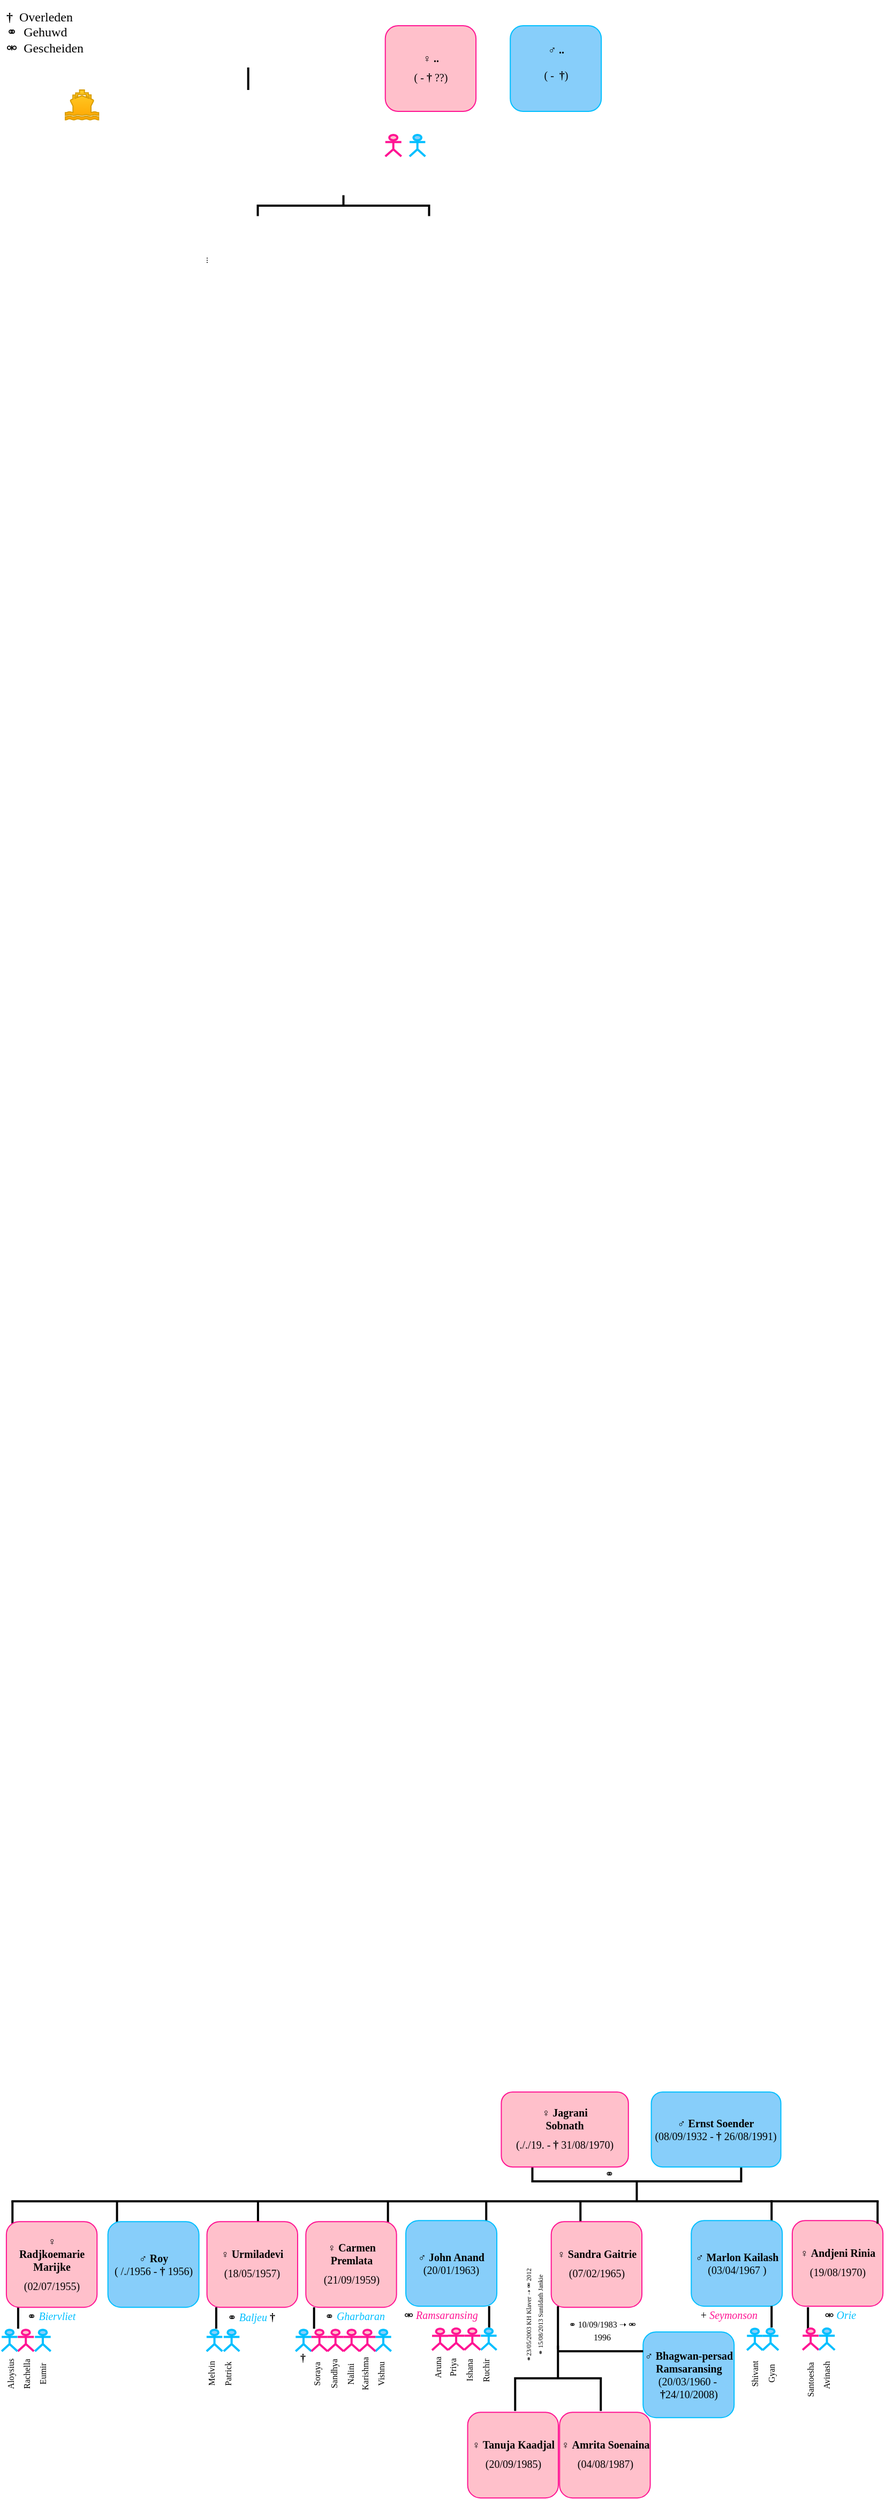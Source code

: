 <mxfile version="20.2.5" type="github">
  <diagram id="RtKDkZXLekao4AofPfH7" name="Pagina-1">
    <mxGraphModel dx="981" dy="519" grid="1" gridSize="10" guides="1" tooltips="1" connect="1" arrows="1" fold="1" page="1" pageScale="1" pageWidth="827" pageHeight="1169" math="0" shadow="0">
      <root>
        <mxCell id="0" />
        <mxCell id="1" parent="0" />
        <mxCell id="fUTgCYwdAWdXHMsG8nzH-1" value="" style="strokeWidth=2;html=1;shape=mxgraph.flowchart.annotation_2;align=left;labelPosition=right;pointerEvents=1;fillStyle=auto;fontFamily=Verdana;fontSize=10;fillColor=#87CEFA;gradientColor=none;rotation=-90;fontColor=#000000;" parent="1" vertex="1">
          <mxGeometry x="575.3" y="1945" width="36.85" height="195" as="geometry" />
        </mxCell>
        <mxCell id="fUTgCYwdAWdXHMsG8nzH-3" value="&lt;div&gt;&lt;font style=&quot;font-size: 10px;&quot; face=&quot;Verdana&quot;&gt;♂ &lt;b&gt;Ernst Soender&lt;/b&gt;&lt;br&gt;&lt;/font&gt;&lt;/div&gt;&lt;div&gt;&lt;font style=&quot;font-size: 10px;&quot; face=&quot;Verdana&quot;&gt;(08/09/1932 - &lt;b&gt;† &lt;/b&gt;26/08/1991)&lt;/font&gt;&lt;/div&gt;" style="rounded=1;whiteSpace=wrap;html=1;fillStyle=auto;strokeColor=#00BFFF;fillColor=#87CEFA;gradientColor=none;fontFamily=Verdana;fontSize=10;fontColor=#000000;" parent="1" vertex="1">
          <mxGeometry x="607.31" y="1959.08" width="121" height="70" as="geometry" />
        </mxCell>
        <mxCell id="fUTgCYwdAWdXHMsG8nzH-4" value="&lt;div&gt;&lt;font style=&quot;font-size: 10px;&quot;&gt;♀ &lt;b&gt;Jagrani &lt;br&gt;&lt;/b&gt;&lt;/font&gt;&lt;/div&gt;&lt;div&gt;&lt;font style=&quot;font-size: 10px;&quot;&gt;&lt;b&gt;Sobnath&lt;br&gt;&lt;/b&gt;&lt;/font&gt;&lt;/div&gt;&lt;div&gt;&lt;font style=&quot;font-size: 10px;&quot; size=&quot;3&quot;&gt;(././19. - &lt;b&gt;† &lt;/b&gt;31/08/1970)&lt;/font&gt;&lt;font size=&quot;3&quot;&gt;&lt;i&gt;&lt;br&gt;&lt;/i&gt;&lt;/font&gt;&lt;/div&gt;" style="rounded=1;whiteSpace=wrap;html=1;fillColor=#FFC0CB;strokeColor=#FF1493;fillStyle=auto;fontFamily=Verdana;fontSize=10;fontColor=#000000;" parent="1" vertex="1">
          <mxGeometry x="467.21" y="1959.08" width="118.69" height="70" as="geometry" />
        </mxCell>
        <mxCell id="fUTgCYwdAWdXHMsG8nzH-5" value="" style="line;strokeWidth=2;html=1;fillStyle=auto;fontFamily=Verdana;fontSize=10;fillColor=#87CEFA;gradientColor=none;fontColor=#000000;" parent="1" vertex="1">
          <mxGeometry x="9.64" y="2056.08" width="810" height="10" as="geometry" />
        </mxCell>
        <mxCell id="fUTgCYwdAWdXHMsG8nzH-6" value="" style="line;strokeWidth=2;direction=south;html=1;fillStyle=auto;fontFamily=Verdana;fontSize=10;fillColor=#87CEFA;gradientColor=none;fontColor=#000000;" parent="1" vertex="1">
          <mxGeometry x="5.64" y="2061.08" width="10" height="21" as="geometry" />
        </mxCell>
        <mxCell id="fUTgCYwdAWdXHMsG8nzH-7" value="" style="shape=umlActor;verticalLabelPosition=bottom;verticalAlign=top;html=1;outlineConnect=0;fillStyle=auto;fontFamily=Verdana;fontSize=10;fontColor=#000000;strokeColor=#FF1493;strokeWidth=2;fillColor=#FFC0CB;gradientColor=none;" parent="1" vertex="1">
          <mxGeometry x="15.63" y="2181.08" width="15.01" height="20" as="geometry" />
        </mxCell>
        <mxCell id="fUTgCYwdAWdXHMsG8nzH-8" value="" style="line;strokeWidth=2;direction=south;html=1;fillStyle=auto;fontFamily=Verdana;fontSize=10;fillColor=#87CEFA;gradientColor=none;fontColor=#000000;" parent="1" vertex="1">
          <mxGeometry x="103.29" y="2061.08" width="10" height="21" as="geometry" />
        </mxCell>
        <mxCell id="fUTgCYwdAWdXHMsG8nzH-9" value="" style="line;strokeWidth=2;direction=south;html=1;fillStyle=auto;fontFamily=Verdana;fontSize=10;fillColor=#87CEFA;gradientColor=none;fontColor=#000000;" parent="1" vertex="1">
          <mxGeometry x="234.95" y="2061.08" width="10" height="21" as="geometry" />
        </mxCell>
        <mxCell id="fUTgCYwdAWdXHMsG8nzH-10" value="" style="line;strokeWidth=2;direction=south;html=1;fillStyle=auto;fontFamily=Verdana;fontSize=10;fillColor=#87CEFA;gradientColor=none;fontColor=#000000;" parent="1" vertex="1">
          <mxGeometry x="356.33" y="2061.08" width="10" height="21" as="geometry" />
        </mxCell>
        <mxCell id="fUTgCYwdAWdXHMsG8nzH-11" value="" style="line;strokeWidth=2;direction=south;html=1;fillStyle=auto;fontFamily=Verdana;fontSize=10;fillColor=#87CEFA;gradientColor=none;fontColor=#000000;" parent="1" vertex="1">
          <mxGeometry x="448.12" y="2061.08" width="10" height="21" as="geometry" />
        </mxCell>
        <mxCell id="fUTgCYwdAWdXHMsG8nzH-12" value="" style="line;strokeWidth=2;direction=south;html=1;fillStyle=auto;fontFamily=Verdana;fontSize=10;fillColor=#87CEFA;gradientColor=none;fontColor=#000000;" parent="1" vertex="1">
          <mxGeometry x="536.12" y="2061.08" width="10" height="21" as="geometry" />
        </mxCell>
        <mxCell id="fUTgCYwdAWdXHMsG8nzH-13" value="" style="line;strokeWidth=2;direction=south;html=1;fillStyle=auto;fontFamily=Verdana;fontSize=10;fillColor=#87CEFA;gradientColor=none;fontColor=#000000;" parent="1" vertex="1">
          <mxGeometry x="714.64" y="2060.08" width="10" height="21" as="geometry" />
        </mxCell>
        <mxCell id="fUTgCYwdAWdXHMsG8nzH-14" value="&lt;div&gt;&lt;font style=&quot;font-size: 10px;&quot;&gt;♀ &lt;b&gt;Urmiladevi&lt;br&gt;&lt;/b&gt;&lt;/font&gt;&lt;/div&gt;&lt;div&gt;&lt;font style=&quot;font-size: 10px;&quot; size=&quot;3&quot;&gt;(18/05/1957)&lt;/font&gt;&lt;font size=&quot;3&quot;&gt;&lt;i&gt;&lt;br&gt;&lt;/i&gt;&lt;/font&gt;&lt;/div&gt;" style="rounded=1;whiteSpace=wrap;html=1;fillColor=#FFC0CB;strokeColor=#FF1493;fillStyle=auto;fontFamily=Verdana;fontSize=10;fontColor=#000000;" parent="1" vertex="1">
          <mxGeometry x="192.29" y="2080.08" width="84.69" height="80" as="geometry" />
        </mxCell>
        <mxCell id="fUTgCYwdAWdXHMsG8nzH-15" value="&lt;div&gt;&lt;font style=&quot;font-size: 10px;&quot; face=&quot;Verdana&quot;&gt;♂ &lt;b&gt;Roy&lt;/b&gt;&lt;br&gt;&lt;/font&gt;&lt;/div&gt;&lt;div&gt;&lt;font style=&quot;font-size: 10px;&quot; face=&quot;Verdana&quot;&gt;( /./1956 - &lt;b&gt;†&lt;/b&gt; 1956)&lt;/font&gt;&lt;/div&gt;" style="rounded=1;whiteSpace=wrap;html=1;fillStyle=auto;strokeColor=#00BFFF;fillColor=#87CEFA;gradientColor=none;fontFamily=Verdana;fontSize=10;fontColor=#000000;" parent="1" vertex="1">
          <mxGeometry x="99.8" y="2080.08" width="85" height="80" as="geometry" />
        </mxCell>
        <mxCell id="fUTgCYwdAWdXHMsG8nzH-16" value="&lt;div&gt;&lt;font style=&quot;font-size: 10px;&quot;&gt;♀ &lt;b&gt;Carmen Premlata&lt;br&gt;&lt;/b&gt;&lt;/font&gt;&lt;/div&gt;&lt;div&gt;&lt;font style=&quot;font-size: 10px;&quot; size=&quot;3&quot;&gt;(21/09/1959)&lt;/font&gt;&lt;font size=&quot;3&quot;&gt;&lt;i&gt;&lt;br&gt;&lt;/i&gt;&lt;/font&gt;&lt;/div&gt;" style="rounded=1;whiteSpace=wrap;html=1;fillColor=#FFC0CB;strokeColor=#FF1493;fillStyle=auto;fontFamily=Verdana;fontSize=10;fontColor=#000000;" parent="1" vertex="1">
          <mxGeometry x="284.65" y="2080.08" width="84.69" height="80" as="geometry" />
        </mxCell>
        <mxCell id="fUTgCYwdAWdXHMsG8nzH-17" value="" style="line;strokeWidth=2;direction=south;html=1;fillStyle=auto;fontFamily=Verdana;fontSize=10;fillColor=#87CEFA;gradientColor=none;fontColor=#000000;" parent="1" vertex="1">
          <mxGeometry x="10.95" y="2160.08" width="10" height="20" as="geometry" />
        </mxCell>
        <mxCell id="fUTgCYwdAWdXHMsG8nzH-18" value="&lt;div align=&quot;center&quot;&gt;&lt;br&gt;&lt;/div&gt;" style="shape=umlActor;verticalLabelPosition=bottom;verticalAlign=top;html=1;outlineConnect=0;fillStyle=auto;fontFamily=Verdana;fontSize=10;fontColor=#000000;strokeColor=#00BFFF;strokeWidth=2;fillColor=#87CEFA;gradientColor=none;align=center;" parent="1" vertex="1">
          <mxGeometry x="0.6" y="2181.08" width="14.69" height="20" as="geometry" />
        </mxCell>
        <mxCell id="fUTgCYwdAWdXHMsG8nzH-19" value="&lt;div align=&quot;center&quot;&gt;&lt;br&gt;&lt;/div&gt;" style="shape=umlActor;verticalLabelPosition=bottom;verticalAlign=top;html=1;outlineConnect=0;fillStyle=auto;fontFamily=Verdana;fontSize=10;fontColor=#000000;strokeColor=#00BFFF;strokeWidth=2;fillColor=#87CEFA;gradientColor=none;align=center;" parent="1" vertex="1">
          <mxGeometry x="31.64" y="2181.08" width="14.69" height="20" as="geometry" />
        </mxCell>
        <mxCell id="fUTgCYwdAWdXHMsG8nzH-20" value="Aloysius" style="text;html=1;strokeColor=none;fillColor=none;align=center;verticalAlign=middle;whiteSpace=wrap;rounded=0;fillStyle=auto;fontFamily=Verdana;fontSize=8;fontColor=#000000;rotation=-90;" parent="1" vertex="1">
          <mxGeometry x="-11" y="2213.08" width="40" height="18" as="geometry" />
        </mxCell>
        <mxCell id="fUTgCYwdAWdXHMsG8nzH-21" value="Rachella" style="text;html=1;strokeColor=none;fillColor=none;align=center;verticalAlign=middle;whiteSpace=wrap;rounded=0;fillStyle=auto;fontFamily=Verdana;fontSize=8;fontColor=#000000;rotation=-90;" parent="1" vertex="1">
          <mxGeometry x="4.14" y="2213.08" width="40" height="18" as="geometry" />
        </mxCell>
        <mxCell id="fUTgCYwdAWdXHMsG8nzH-22" value="Eumir" style="text;html=1;strokeColor=none;fillColor=none;align=center;verticalAlign=middle;whiteSpace=wrap;rounded=0;fillStyle=auto;fontFamily=Verdana;fontSize=8;fontColor=#000000;rotation=-90;" parent="1" vertex="1">
          <mxGeometry x="18.99" y="2213.08" width="40" height="18" as="geometry" />
        </mxCell>
        <mxCell id="fUTgCYwdAWdXHMsG8nzH-23" value="&lt;div&gt;&lt;font style=&quot;font-size: 10px;&quot; face=&quot;Verdana&quot;&gt;♂ &lt;b&gt;John Anand&lt;/b&gt;&lt;br&gt;&lt;/font&gt;&lt;/div&gt;&lt;div&gt;&lt;font style=&quot;font-size: 10px;&quot; face=&quot;Verdana&quot;&gt;(20/01/1963)&lt;/font&gt;&lt;/div&gt;" style="rounded=1;whiteSpace=wrap;html=1;fillStyle=auto;strokeColor=#00BFFF;fillColor=#87CEFA;gradientColor=none;fontFamily=Verdana;fontSize=10;fontColor=#000000;" parent="1" vertex="1">
          <mxGeometry x="378.03" y="2079.08" width="85" height="80" as="geometry" />
        </mxCell>
        <mxCell id="fUTgCYwdAWdXHMsG8nzH-24" value="&lt;div&gt;&lt;font style=&quot;font-size: 10px;&quot;&gt;♀ &lt;b&gt;Sandra Gaitrie&lt;br&gt;&lt;/b&gt;&lt;/font&gt;&lt;/div&gt;&lt;div&gt;&lt;font style=&quot;font-size: 10px;&quot; size=&quot;3&quot;&gt;(07/02/1965)&lt;/font&gt;&lt;font size=&quot;3&quot;&gt;&lt;i&gt;&lt;br&gt;&lt;/i&gt;&lt;/font&gt;&lt;/div&gt;" style="rounded=1;whiteSpace=wrap;html=1;fillColor=#FFC0CB;strokeColor=#FF1493;fillStyle=auto;fontFamily=Verdana;fontSize=10;fontColor=#000000;" parent="1" vertex="1">
          <mxGeometry x="513.84" y="2080.08" width="84.69" height="80" as="geometry" />
        </mxCell>
        <mxCell id="fUTgCYwdAWdXHMsG8nzH-25" value="&lt;div&gt;&lt;font style=&quot;font-size: 10px;&quot; face=&quot;Verdana&quot;&gt;♂ &lt;b&gt;Marlon Kailash&lt;/b&gt;&lt;br&gt;&lt;/font&gt;&lt;/div&gt;&lt;div&gt;&lt;font style=&quot;font-size: 10px;&quot; face=&quot;Verdana&quot;&gt;(03/04/1967 )&lt;/font&gt;&lt;/div&gt;" style="rounded=1;whiteSpace=wrap;html=1;fillStyle=auto;strokeColor=#00BFFF;fillColor=#87CEFA;gradientColor=none;fontFamily=Verdana;fontSize=10;fontColor=#000000;" parent="1" vertex="1">
          <mxGeometry x="644.64" y="2079.08" width="85" height="80" as="geometry" />
        </mxCell>
        <mxCell id="fUTgCYwdAWdXHMsG8nzH-26" value="&lt;div&gt;&lt;font style=&quot;font-size: 10px;&quot;&gt;♀ &lt;b&gt;Andjeni Rinia&lt;br&gt;&lt;/b&gt;&lt;/font&gt;&lt;/div&gt;&lt;div&gt;&lt;font style=&quot;font-size: 10px;&quot; size=&quot;3&quot;&gt;(19/08/1970)&lt;/font&gt;&lt;font size=&quot;3&quot;&gt;&lt;i&gt;&lt;br&gt;&lt;/i&gt;&lt;/font&gt;&lt;/div&gt;" style="rounded=1;whiteSpace=wrap;html=1;fillColor=#FFC0CB;strokeColor=#FF1493;fillStyle=auto;fontFamily=Verdana;fontSize=10;fontColor=#000000;" parent="1" vertex="1">
          <mxGeometry x="738.95" y="2079.08" width="84.69" height="80" as="geometry" />
        </mxCell>
        <mxCell id="fUTgCYwdAWdXHMsG8nzH-27" value="" style="line;strokeWidth=2;direction=south;html=1;fillStyle=auto;fontFamily=Verdana;fontSize=10;fillColor=#87CEFA;gradientColor=none;fontColor=#000000;" parent="1" vertex="1">
          <mxGeometry x="515.12" y="2159.08" width="10" height="40" as="geometry" />
        </mxCell>
        <UserObject label="&lt;div style=&quot;font-size: 9px;&quot;&gt;&lt;font style=&quot;font-size: 6px;&quot; size=&quot;3&quot;&gt;&lt;span lang=&quot;EN-US&quot;&gt;⚭23/05/2003 KH Klaver &lt;/span&gt;&lt;/font&gt;&lt;font style=&quot;font-size: 6px;&quot; size=&quot;3&quot;&gt;&lt;span lang=&quot;EN-US&quot;&gt;➝ &lt;/span&gt;&lt;span lang=&quot;EN-US&quot;&gt;⚮ 2012&lt;br&gt;&lt;/span&gt;&lt;/font&gt;&lt;/div&gt;&lt;div style=&quot;font-size: 9px;&quot;&gt;&lt;font style=&quot;font-size: 6px;&quot; size=&quot;3&quot;&gt;&lt;span lang=&quot;EN-US&quot;&gt;⚭ 15/08/2013 Sunildath Jankie&lt;/span&gt;&lt;/font&gt;&lt;font style=&quot;font-size: 9px;&quot; size=&quot;3&quot;&gt;&lt;span lang=&quot;EN-US&quot;&gt;&lt;/span&gt;&lt;/font&gt;&lt;font style=&quot;font-size: 9px;&quot; size=&quot;3&quot;&gt;&lt;span lang=&quot;EN-US&quot;&gt;&lt;/span&gt;&lt;/font&gt;&lt;font style=&quot;font-size: 9px;&quot; size=&quot;3&quot;&gt;&lt;span lang=&quot;EN-US&quot;&gt; &lt;/span&gt;&lt;/font&gt;&lt;/div&gt;&lt;div style=&quot;font-size: 9px;&quot;&gt;&lt;font style=&quot;font-size: 9px;&quot; size=&quot;3&quot;&gt;&lt;span lang=&quot;EN-US&quot;&gt;&lt;/span&gt;&lt;/font&gt;&lt;/div&gt;" placeholders="1" name="Variable" id="fUTgCYwdAWdXHMsG8nzH-28">
          <mxCell style="text;html=1;strokeColor=none;fillColor=none;align=center;verticalAlign=middle;whiteSpace=wrap;overflow=hidden;fillStyle=auto;fontFamily=Verdana;fontSize=10;opacity=50;fontColor=#000000;rotation=-90;" parent="1" vertex="1">
            <mxGeometry x="432.83" y="2146.23" width="129.08" height="42" as="geometry" />
          </mxCell>
        </UserObject>
        <mxCell id="fUTgCYwdAWdXHMsG8nzH-29" value="&lt;div&gt;&lt;font style=&quot;font-size: 10px;&quot; face=&quot;Verdana&quot;&gt;♂ &lt;b&gt;Bhagwan-persad Ramsaransing&lt;/b&gt;&lt;br&gt;&lt;/font&gt;&lt;/div&gt;&lt;div&gt;&lt;font style=&quot;font-size: 10px;&quot; face=&quot;Verdana&quot;&gt;(20/03/1960 -&amp;nbsp; &lt;/font&gt;&lt;font style=&quot;font-size: 10px;&quot; face=&quot;Verdana&quot;&gt;&lt;font style=&quot;font-size: 10px;&quot; size=&quot;3&quot;&gt;&lt;b&gt;†&lt;/b&gt;24/10/2008&lt;/font&gt;)&lt;/font&gt;&lt;/div&gt;" style="rounded=1;whiteSpace=wrap;html=1;fillStyle=auto;strokeColor=#00BFFF;fillColor=#87CEFA;gradientColor=none;fontFamily=Verdana;fontSize=10;fontColor=#000000;" parent="1" vertex="1">
          <mxGeometry x="599.64" y="2183.08" width="85" height="80" as="geometry" />
        </mxCell>
        <mxCell id="fUTgCYwdAWdXHMsG8nzH-30" value="" style="line;strokeWidth=2;html=1;fillStyle=auto;fontFamily=Verdana;fontSize=10;fillColor=#87CEFA;gradientColor=none;fontColor=#000000;" parent="1" vertex="1">
          <mxGeometry x="520.48" y="2196.08" width="79.16" height="10" as="geometry" />
        </mxCell>
        <UserObject label="&lt;font style=&quot;font-size: 8px;&quot;&gt;&lt;span lang=&quot;EN-US&quot;&gt;⚭ 10/09/1983 &lt;/span&gt;&lt;span lang=&quot;EN-US&quot;&gt;➝ &lt;/span&gt;&lt;span lang=&quot;EN-US&quot;&gt;&lt;span lang=&quot;EN-US&quot;&gt;⚮ 1996&lt;br&gt;&lt;/span&gt;&lt;/span&gt;&lt;/font&gt;" placeholders="1" name="Variable" id="fUTgCYwdAWdXHMsG8nzH-31">
          <mxCell style="text;html=1;strokeColor=none;fillColor=none;align=center;verticalAlign=middle;whiteSpace=wrap;overflow=hidden;fillStyle=auto;fontFamily=Verdana;fontSize=10;opacity=50;fontColor=#000000;" parent="1" vertex="1">
            <mxGeometry x="521.84" y="2164.58" width="79.16" height="33" as="geometry" />
          </mxCell>
        </UserObject>
        <mxCell id="fUTgCYwdAWdXHMsG8nzH-32" value="&lt;div&gt;&lt;font style=&quot;font-size: 10px;&quot;&gt;♀ &lt;b&gt;&lt;br&gt;&lt;/b&gt;&lt;/font&gt;&lt;/div&gt;&lt;div&gt;&lt;font style=&quot;font-size: 10px;&quot;&gt;&lt;b&gt;Radjkoemarie Marijke&lt;br&gt;&lt;/b&gt;&lt;/font&gt;&lt;/div&gt;&lt;div&gt;&lt;font style=&quot;font-size: 10px;&quot; size=&quot;3&quot;&gt;(02/07/1955)&lt;/font&gt;&lt;font size=&quot;3&quot;&gt;&lt;i&gt;&lt;br&gt;&lt;/i&gt;&lt;/font&gt;&lt;/div&gt;" style="rounded=1;whiteSpace=wrap;html=1;fillColor=#FFC0CB;strokeColor=#FF1493;fillStyle=auto;fontFamily=Verdana;fontSize=10;fontColor=#000000;" parent="1" vertex="1">
          <mxGeometry x="4.95" y="2080.08" width="84.69" height="80" as="geometry" />
        </mxCell>
        <mxCell id="fUTgCYwdAWdXHMsG8nzH-33" value="" style="strokeWidth=2;html=1;shape=mxgraph.flowchart.annotation_2;align=left;labelPosition=right;pointerEvents=1;fillStyle=auto;fontFamily=Verdana;fontSize=10;fillColor=#87CEFA;gradientColor=none;rotation=90;fontColor=#000000;" parent="1" vertex="1">
          <mxGeometry x="489.63" y="2186.4" width="61" height="79.98" as="geometry" />
        </mxCell>
        <mxCell id="fUTgCYwdAWdXHMsG8nzH-34" value="&lt;div&gt;&lt;font style=&quot;font-size: 10px;&quot;&gt;♀ &lt;b&gt;Amrita Soenaina&lt;br&gt;&lt;/b&gt;&lt;/font&gt;&lt;/div&gt;&lt;div&gt;&lt;font style=&quot;font-size: 10px;&quot; size=&quot;3&quot;&gt;(04/08/1987)&lt;/font&gt;&lt;font size=&quot;3&quot;&gt;&lt;i&gt;&lt;br&gt;&lt;/i&gt;&lt;/font&gt;&lt;/div&gt;" style="rounded=1;whiteSpace=wrap;html=1;fillColor=#FFC0CB;strokeColor=#FF1493;fillStyle=auto;fontFamily=Verdana;fontSize=10;fontColor=#000000;" parent="1" vertex="1">
          <mxGeometry x="521.62" y="2258.08" width="84.69" height="80" as="geometry" />
        </mxCell>
        <mxCell id="fUTgCYwdAWdXHMsG8nzH-35" value="&lt;div&gt;&lt;font style=&quot;font-size: 10px;&quot;&gt;♀ &lt;b&gt;Tanuja Kaadjal&lt;br&gt;&lt;/b&gt;&lt;/font&gt;&lt;/div&gt;&lt;div&gt;&lt;font style=&quot;font-size: 10px;&quot; size=&quot;3&quot;&gt;(20/09/1985)&lt;/font&gt;&lt;font size=&quot;3&quot;&gt;&lt;i&gt;&lt;br&gt;&lt;/i&gt;&lt;/font&gt;&lt;/div&gt;" style="rounded=1;whiteSpace=wrap;html=1;fillColor=#FFC0CB;strokeColor=#FF1493;fillStyle=auto;fontFamily=Verdana;fontSize=10;fontColor=#000000;" parent="1" vertex="1">
          <mxGeometry x="435.79" y="2258.08" width="84.69" height="80" as="geometry" />
        </mxCell>
        <mxCell id="fUTgCYwdAWdXHMsG8nzH-36" value="&lt;div align=&quot;center&quot;&gt;&lt;br&gt;&lt;/div&gt;" style="shape=umlActor;verticalLabelPosition=bottom;verticalAlign=top;html=1;outlineConnect=0;fillStyle=auto;fontFamily=Verdana;fontSize=10;fontColor=#000000;strokeColor=#00BFFF;strokeWidth=2;fillColor=#87CEFA;gradientColor=none;align=center;" parent="1" vertex="1">
          <mxGeometry x="191.95" y="2181.08" width="14.69" height="20" as="geometry" />
        </mxCell>
        <mxCell id="fUTgCYwdAWdXHMsG8nzH-37" value="" style="line;strokeWidth=2;direction=south;html=1;fillStyle=auto;fontFamily=Verdana;fontSize=10;fillColor=#87CEFA;gradientColor=none;fontColor=#000000;" parent="1" vertex="1">
          <mxGeometry x="195.95" y="2160.08" width="10" height="20" as="geometry" />
        </mxCell>
        <UserObject label="&lt;span lang=&quot;EN-US&quot;&gt;⚭ &lt;font color=&quot;#00BFFF&quot;&gt;&lt;i&gt;Biervliet&lt;/i&gt;&lt;/font&gt;&lt;/span&gt;&lt;span lang=&quot;EN-US&quot;&gt;&lt;br&gt;&lt;/span&gt;" placeholders="1" name="Variable" id="fUTgCYwdAWdXHMsG8nzH-38">
          <mxCell style="text;html=1;strokeColor=none;fillColor=none;align=center;verticalAlign=middle;whiteSpace=wrap;overflow=hidden;fillStyle=auto;fontFamily=Verdana;fontSize=10;opacity=50;fontColor=#000000;" parent="1" vertex="1">
            <mxGeometry x="2.46" y="2158.93" width="89.68" height="18.3" as="geometry" />
          </mxCell>
        </UserObject>
        <mxCell id="fUTgCYwdAWdXHMsG8nzH-39" value="&lt;div align=&quot;center&quot;&gt;&lt;br&gt;&lt;/div&gt;" style="shape=umlActor;verticalLabelPosition=bottom;verticalAlign=top;html=1;outlineConnect=0;fillStyle=auto;fontFamily=Verdana;fontSize=10;fontColor=#000000;strokeColor=#00BFFF;strokeWidth=2;fillColor=#87CEFA;gradientColor=none;align=center;" parent="1" vertex="1">
          <mxGeometry x="207.95" y="2181.08" width="14.69" height="20" as="geometry" />
        </mxCell>
        <mxCell id="fUTgCYwdAWdXHMsG8nzH-40" value="Melvin" style="text;html=1;strokeColor=none;fillColor=none;align=center;verticalAlign=middle;whiteSpace=wrap;rounded=0;fillStyle=auto;fontFamily=Verdana;fontSize=8;fontColor=#000000;rotation=-90;" parent="1" vertex="1">
          <mxGeometry x="176.64" y="2213.08" width="40" height="18" as="geometry" />
        </mxCell>
        <mxCell id="fUTgCYwdAWdXHMsG8nzH-41" value="Patrick" style="text;html=1;strokeColor=none;fillColor=none;align=center;verticalAlign=middle;whiteSpace=wrap;rounded=0;fillStyle=auto;fontFamily=Verdana;fontSize=8;fontColor=#000000;rotation=-90;" parent="1" vertex="1">
          <mxGeometry x="191.95" y="2213.08" width="40" height="18" as="geometry" />
        </mxCell>
        <mxCell id="fUTgCYwdAWdXHMsG8nzH-42" value="&lt;div align=&quot;center&quot;&gt;&lt;br&gt;&lt;/div&gt;" style="shape=umlActor;verticalLabelPosition=bottom;verticalAlign=top;html=1;outlineConnect=0;fillStyle=auto;fontFamily=Verdana;fontSize=10;fontColor=#000000;strokeColor=#00BFFF;strokeWidth=2;fillColor=#87CEFA;gradientColor=none;align=center;" parent="1" vertex="1">
          <mxGeometry x="275.14" y="2181.08" width="14.69" height="20" as="geometry" />
        </mxCell>
        <mxCell id="fUTgCYwdAWdXHMsG8nzH-43" value="&lt;div align=&quot;center&quot;&gt;&lt;br&gt;&lt;/div&gt;" style="shape=umlActor;verticalLabelPosition=bottom;verticalAlign=top;html=1;outlineConnect=0;fillStyle=auto;fontFamily=Verdana;fontSize=10;fontColor=#000000;strokeColor=#00BFFF;strokeWidth=2;fillColor=#87CEFA;gradientColor=none;align=center;" parent="1" vertex="1">
          <mxGeometry x="349.64" y="2181.08" width="14.69" height="20" as="geometry" />
        </mxCell>
        <mxCell id="fUTgCYwdAWdXHMsG8nzH-44" value="" style="shape=umlActor;verticalLabelPosition=bottom;verticalAlign=top;html=1;outlineConnect=0;fillStyle=auto;fontFamily=Verdana;fontSize=10;fontColor=#000000;strokeColor=#FF1493;strokeWidth=2;fillColor=#FFC0CB;gradientColor=none;" parent="1" vertex="1">
          <mxGeometry x="334.63" y="2181.08" width="15.01" height="20" as="geometry" />
        </mxCell>
        <mxCell id="fUTgCYwdAWdXHMsG8nzH-45" value="" style="shape=umlActor;verticalLabelPosition=bottom;verticalAlign=top;html=1;outlineConnect=0;fillStyle=auto;fontFamily=Verdana;fontSize=10;fontColor=#000000;strokeColor=#FF1493;strokeWidth=2;fillColor=#FFC0CB;gradientColor=none;" parent="1" vertex="1">
          <mxGeometry x="304.84" y="2181.08" width="15.01" height="20" as="geometry" />
        </mxCell>
        <mxCell id="fUTgCYwdAWdXHMsG8nzH-46" value="" style="shape=umlActor;verticalLabelPosition=bottom;verticalAlign=top;html=1;outlineConnect=0;fillStyle=auto;fontFamily=Verdana;fontSize=10;fontColor=#000000;strokeColor=#FF1493;strokeWidth=2;fillColor=#FFC0CB;gradientColor=none;" parent="1" vertex="1">
          <mxGeometry x="319.85" y="2181.08" width="15.01" height="20" as="geometry" />
        </mxCell>
        <mxCell id="fUTgCYwdAWdXHMsG8nzH-47" value="" style="shape=umlActor;verticalLabelPosition=bottom;verticalAlign=top;html=1;outlineConnect=0;fillStyle=auto;fontFamily=Verdana;fontSize=10;fontColor=#000000;strokeColor=#FF1493;strokeWidth=2;fillColor=#FFC0CB;gradientColor=none;" parent="1" vertex="1">
          <mxGeometry x="289.83" y="2181.08" width="15.01" height="20" as="geometry" />
        </mxCell>
        <mxCell id="fUTgCYwdAWdXHMsG8nzH-48" value="" style="line;strokeWidth=2;direction=south;html=1;fillStyle=auto;fontFamily=Verdana;fontSize=10;fillColor=#87CEFA;gradientColor=none;fontColor=#000000;" parent="1" vertex="1">
          <mxGeometry x="287.32" y="2160.08" width="10" height="20" as="geometry" />
        </mxCell>
        <UserObject label="&lt;span lang=&quot;EN-US&quot;&gt;⚭ &lt;/span&gt;&lt;i&gt;&lt;font color=&quot;#00BFFF&quot;&gt;&lt;span lang=&quot;EN-US&quot;&gt;Baljeu &lt;/span&gt;&lt;/font&gt;&lt;/i&gt;&lt;span lang=&quot;EN-US&quot;&gt;&lt;font style=&quot;font-size: 10px;&quot; face=&quot;Verdana&quot;&gt;&lt;b&gt;†&lt;/b&gt;&lt;/font&gt;&amp;nbsp; &lt;/span&gt;" placeholders="1" name="Variable" id="fUTgCYwdAWdXHMsG8nzH-49">
          <mxCell style="text;html=1;strokeColor=none;fillColor=none;align=center;verticalAlign=middle;whiteSpace=wrap;overflow=hidden;fillStyle=auto;fontFamily=Verdana;fontSize=10;opacity=50;fontColor=#000000;" parent="1" vertex="1">
            <mxGeometry x="201.64" y="2159.08" width="65.69" height="20" as="geometry" />
          </mxCell>
        </UserObject>
        <UserObject label="&lt;span lang=&quot;EN-US&quot;&gt;⚭ &lt;/span&gt;&lt;span lang=&quot;EN-US&quot;&gt;&lt;i&gt;&lt;font color=&quot;#00BFFF&quot;&gt;Gharbaran &lt;/font&gt;&lt;/i&gt;&lt;br&gt;&lt;/span&gt;" placeholders="1" name="Variable" id="fUTgCYwdAWdXHMsG8nzH-50">
          <mxCell style="text;html=1;strokeColor=none;fillColor=none;align=center;verticalAlign=middle;whiteSpace=wrap;overflow=hidden;fillStyle=auto;fontFamily=Verdana;fontSize=10;opacity=50;fontColor=#000000;" parent="1" vertex="1">
            <mxGeometry x="293.83" y="2156.38" width="73" height="23.7" as="geometry" />
          </mxCell>
        </UserObject>
        <mxCell id="fUTgCYwdAWdXHMsG8nzH-51" value="&lt;font style=&quot;font-size: 10px;&quot; face=&quot;Verdana&quot;&gt;&lt;b&gt;†&lt;/b&gt;&lt;/font&gt;" style="text;html=1;strokeColor=none;fillColor=none;align=center;verticalAlign=middle;whiteSpace=wrap;rounded=0;fillStyle=auto;fontFamily=Verdana;fontSize=8;fontColor=#000000;rotation=0;" parent="1" vertex="1">
          <mxGeometry x="262.49" y="2197.58" width="40" height="18" as="geometry" />
        </mxCell>
        <mxCell id="fUTgCYwdAWdXHMsG8nzH-52" value="Soraya" style="text;html=1;strokeColor=none;fillColor=none;align=center;verticalAlign=middle;whiteSpace=wrap;rounded=0;fillStyle=auto;fontFamily=Verdana;fontSize=8;fontColor=#000000;rotation=-90;" parent="1" vertex="1">
          <mxGeometry x="275.14" y="2213.08" width="40" height="18" as="geometry" />
        </mxCell>
        <mxCell id="fUTgCYwdAWdXHMsG8nzH-53" value="Sandhya" style="text;html=1;strokeColor=none;fillColor=none;align=center;verticalAlign=middle;whiteSpace=wrap;rounded=0;fillStyle=auto;fontFamily=Verdana;fontSize=8;fontColor=#000000;rotation=-90;" parent="1" vertex="1">
          <mxGeometry x="290.95" y="2213.08" width="40" height="18" as="geometry" />
        </mxCell>
        <mxCell id="fUTgCYwdAWdXHMsG8nzH-54" value="Nalini" style="text;html=1;strokeColor=none;fillColor=none;align=center;verticalAlign=middle;whiteSpace=wrap;rounded=0;fillStyle=auto;fontFamily=Verdana;fontSize=8;fontColor=#000000;rotation=-90;" parent="1" vertex="1">
          <mxGeometry x="306.33" y="2213.08" width="40" height="18" as="geometry" />
        </mxCell>
        <mxCell id="fUTgCYwdAWdXHMsG8nzH-55" value="Karishma" style="text;html=1;strokeColor=none;fillColor=none;align=center;verticalAlign=middle;whiteSpace=wrap;rounded=0;fillStyle=auto;fontFamily=Verdana;fontSize=8;fontColor=#000000;rotation=-90;" parent="1" vertex="1">
          <mxGeometry x="319.85" y="2213.08" width="40" height="18" as="geometry" />
        </mxCell>
        <mxCell id="fUTgCYwdAWdXHMsG8nzH-56" value="Vishnu" style="text;html=1;strokeColor=none;fillColor=none;align=center;verticalAlign=middle;whiteSpace=wrap;rounded=0;fillStyle=auto;fontFamily=Verdana;fontSize=8;fontColor=#000000;rotation=-90;" parent="1" vertex="1">
          <mxGeometry x="334.95" y="2213.08" width="40" height="18" as="geometry" />
        </mxCell>
        <UserObject label="&lt;span lang=&quot;EN-US&quot;&gt;&lt;span lang=&quot;EN-US&quot;&gt;⚮&lt;/span&gt; &lt;font color=&quot;#FF1493&quot;&gt;&lt;i&gt;Ramsaransing&lt;/i&gt;&lt;/font&gt;&lt;/span&gt;" placeholders="1" name="Variable" id="fUTgCYwdAWdXHMsG8nzH-57">
          <mxCell style="text;html=1;strokeColor=none;fillColor=none;align=center;verticalAlign=middle;whiteSpace=wrap;overflow=hidden;fillStyle=auto;fontFamily=Verdana;fontSize=10;opacity=50;fontColor=#000000;" parent="1" vertex="1">
            <mxGeometry x="360.85" y="2153.08" width="100" height="28" as="geometry" />
          </mxCell>
        </UserObject>
        <mxCell id="fUTgCYwdAWdXHMsG8nzH-58" value="" style="line;strokeWidth=2;direction=south;html=1;fillStyle=auto;fontFamily=Verdana;fontSize=10;fillColor=#87CEFA;gradientColor=none;fontColor=#000000;" parent="1" vertex="1">
          <mxGeometry x="450.85" y="2158.93" width="10" height="20" as="geometry" />
        </mxCell>
        <mxCell id="fUTgCYwdAWdXHMsG8nzH-59" value="" style="line;strokeWidth=2;direction=south;html=1;fillStyle=auto;fontFamily=Verdana;fontSize=10;fillColor=#87CEFA;gradientColor=none;fontColor=#000000;" parent="1" vertex="1">
          <mxGeometry x="714.64" y="2158.93" width="10" height="20" as="geometry" />
        </mxCell>
        <mxCell id="fUTgCYwdAWdXHMsG8nzH-60" value="" style="line;strokeWidth=2;direction=south;html=1;fillStyle=auto;fontFamily=Verdana;fontSize=10;fillColor=#87CEFA;gradientColor=none;fontColor=#000000;" parent="1" vertex="1">
          <mxGeometry x="748.63" y="2160.08" width="10" height="20" as="geometry" />
        </mxCell>
        <mxCell id="fUTgCYwdAWdXHMsG8nzH-61" value="" style="shape=umlActor;verticalLabelPosition=bottom;verticalAlign=top;html=1;outlineConnect=0;fillStyle=auto;fontFamily=Verdana;fontSize=10;fontColor=#000000;strokeColor=#FF1493;strokeWidth=2;fillColor=#FFC0CB;gradientColor=none;" parent="1" vertex="1">
          <mxGeometry x="417.53" y="2179.93" width="15.01" height="20" as="geometry" />
        </mxCell>
        <mxCell id="fUTgCYwdAWdXHMsG8nzH-62" value="" style="shape=umlActor;verticalLabelPosition=bottom;verticalAlign=top;html=1;outlineConnect=0;fillStyle=auto;fontFamily=Verdana;fontSize=10;fontColor=#000000;strokeColor=#FF1493;strokeWidth=2;fillColor=#FFC0CB;gradientColor=none;" parent="1" vertex="1">
          <mxGeometry x="402.52" y="2180.08" width="15.01" height="20" as="geometry" />
        </mxCell>
        <mxCell id="fUTgCYwdAWdXHMsG8nzH-63" value="" style="shape=umlActor;verticalLabelPosition=bottom;verticalAlign=top;html=1;outlineConnect=0;fillStyle=auto;fontFamily=Verdana;fontSize=10;fontColor=#000000;strokeColor=#FF1493;strokeWidth=2;fillColor=#FFC0CB;gradientColor=none;" parent="1" vertex="1">
          <mxGeometry x="432.64" y="2179.93" width="15.01" height="20" as="geometry" />
        </mxCell>
        <mxCell id="fUTgCYwdAWdXHMsG8nzH-64" value="&lt;div align=&quot;center&quot;&gt;&lt;br&gt;&lt;/div&gt;" style="shape=umlActor;verticalLabelPosition=bottom;verticalAlign=top;html=1;outlineConnect=0;fillStyle=auto;fontFamily=Verdana;fontSize=10;fontColor=#000000;strokeColor=#00BFFF;strokeWidth=2;fillColor=#87CEFA;gradientColor=none;align=center;" parent="1" vertex="1">
          <mxGeometry x="448.1" y="2179.93" width="14.69" height="20" as="geometry" />
        </mxCell>
        <mxCell id="fUTgCYwdAWdXHMsG8nzH-65" value="&lt;div align=&quot;center&quot;&gt;&lt;br&gt;&lt;/div&gt;" style="shape=umlActor;verticalLabelPosition=bottom;verticalAlign=top;html=1;outlineConnect=0;fillStyle=auto;fontFamily=Verdana;fontSize=10;fontColor=#000000;strokeColor=#00BFFF;strokeWidth=2;fillColor=#87CEFA;gradientColor=none;align=center;" parent="1" vertex="1">
          <mxGeometry x="696.64" y="2180.08" width="14.69" height="20" as="geometry" />
        </mxCell>
        <mxCell id="fUTgCYwdAWdXHMsG8nzH-66" value="&lt;div align=&quot;center&quot;&gt;&lt;br&gt;&lt;/div&gt;" style="shape=umlActor;verticalLabelPosition=bottom;verticalAlign=top;html=1;outlineConnect=0;fillStyle=auto;fontFamily=Verdana;fontSize=10;fontColor=#000000;strokeColor=#00BFFF;strokeWidth=2;fillColor=#87CEFA;gradientColor=none;align=center;" parent="1" vertex="1">
          <mxGeometry x="711.33" y="2180.08" width="14.69" height="20" as="geometry" />
        </mxCell>
        <mxCell id="fUTgCYwdAWdXHMsG8nzH-67" value="" style="shape=umlActor;verticalLabelPosition=bottom;verticalAlign=top;html=1;outlineConnect=0;fillStyle=auto;fontFamily=Verdana;fontSize=10;fontColor=#000000;strokeColor=#FF1493;strokeWidth=2;fillColor=#FFC0CB;gradientColor=none;" parent="1" vertex="1">
          <mxGeometry x="748.63" y="2179.93" width="15.01" height="20" as="geometry" />
        </mxCell>
        <mxCell id="fUTgCYwdAWdXHMsG8nzH-68" value="&lt;div align=&quot;center&quot;&gt;&lt;br&gt;&lt;/div&gt;" style="shape=umlActor;verticalLabelPosition=bottom;verticalAlign=top;html=1;outlineConnect=0;fillStyle=auto;fontFamily=Verdana;fontSize=10;fontColor=#000000;strokeColor=#00BFFF;strokeWidth=2;fillColor=#87CEFA;gradientColor=none;align=center;" parent="1" vertex="1">
          <mxGeometry x="763.95" y="2179.93" width="14.69" height="20" as="geometry" />
        </mxCell>
        <mxCell id="fUTgCYwdAWdXHMsG8nzH-69" value="Aruna" style="text;html=1;strokeColor=none;fillColor=none;align=center;verticalAlign=middle;whiteSpace=wrap;rounded=0;fillStyle=auto;fontFamily=Verdana;fontSize=8;fontColor=#000000;rotation=-90;" parent="1" vertex="1">
          <mxGeometry x="388.02" y="2207.08" width="40" height="18" as="geometry" />
        </mxCell>
        <mxCell id="fUTgCYwdAWdXHMsG8nzH-70" value="Priya" style="text;html=1;strokeColor=none;fillColor=none;align=center;verticalAlign=middle;whiteSpace=wrap;rounded=0;fillStyle=auto;fontFamily=Verdana;fontSize=8;fontColor=#000000;rotation=-90;" parent="1" vertex="1">
          <mxGeometry x="401.95" y="2207.08" width="40" height="18" as="geometry" />
        </mxCell>
        <mxCell id="fUTgCYwdAWdXHMsG8nzH-71" value="Ishana" style="text;html=1;strokeColor=none;fillColor=none;align=center;verticalAlign=middle;whiteSpace=wrap;rounded=0;fillStyle=auto;fontFamily=Verdana;fontSize=8;fontColor=#000000;rotation=-90;" parent="1" vertex="1">
          <mxGeometry x="417.53" y="2210.08" width="40" height="18" as="geometry" />
        </mxCell>
        <mxCell id="fUTgCYwdAWdXHMsG8nzH-72" value="Ruchir" style="text;html=1;strokeColor=none;fillColor=none;align=center;verticalAlign=middle;whiteSpace=wrap;rounded=0;fillStyle=auto;fontFamily=Verdana;fontSize=8;fontColor=#000000;rotation=-90;" parent="1" vertex="1">
          <mxGeometry x="432.85" y="2210.08" width="40" height="18" as="geometry" />
        </mxCell>
        <mxCell id="fUTgCYwdAWdXHMsG8nzH-73" value="Shivant" style="text;html=1;strokeColor=none;fillColor=none;align=center;verticalAlign=middle;whiteSpace=wrap;rounded=0;fillStyle=auto;fontFamily=Verdana;fontSize=8;fontColor=#000000;rotation=-90;" parent="1" vertex="1">
          <mxGeometry x="683.99" y="2213.08" width="40" height="18" as="geometry" />
        </mxCell>
        <mxCell id="fUTgCYwdAWdXHMsG8nzH-74" value="Gyan" style="text;html=1;strokeColor=none;fillColor=none;align=center;verticalAlign=middle;whiteSpace=wrap;rounded=0;fillStyle=auto;fontFamily=Verdana;fontSize=8;fontColor=#000000;rotation=-90;" parent="1" vertex="1">
          <mxGeometry x="699.64" y="2213.08" width="40" height="18" as="geometry" />
        </mxCell>
        <mxCell id="fUTgCYwdAWdXHMsG8nzH-75" value="Santoesha" style="text;html=1;strokeColor=none;fillColor=none;align=center;verticalAlign=middle;whiteSpace=wrap;rounded=0;fillStyle=auto;fontFamily=Verdana;fontSize=8;fontColor=#000000;rotation=-90;" parent="1" vertex="1">
          <mxGeometry x="736.14" y="2218.39" width="40" height="18" as="geometry" />
        </mxCell>
        <mxCell id="fUTgCYwdAWdXHMsG8nzH-76" value="Avinash" style="text;html=1;strokeColor=none;fillColor=none;align=center;verticalAlign=middle;whiteSpace=wrap;rounded=0;fillStyle=auto;fontFamily=Verdana;fontSize=8;fontColor=#000000;rotation=-90;" parent="1" vertex="1">
          <mxGeometry x="751.3" y="2214.08" width="40" height="18" as="geometry" />
        </mxCell>
        <UserObject label="&lt;font color=&quot;#000000&quot;&gt;&lt;span lang=&quot;EN-US&quot;&gt;&lt;span lang=&quot;EN-US&quot;&gt;⚮&lt;/span&gt;&lt;/span&gt;&lt;span lang=&quot;EN-US&quot;&gt;&lt;/span&gt;&lt;/font&gt; &lt;i&gt;&lt;font color=&quot;#00BFFF&quot;&gt;Orie&lt;/font&gt;&lt;/i&gt;" placeholders="1" name="Variable" id="fUTgCYwdAWdXHMsG8nzH-77">
          <mxCell style="text;html=1;strokeColor=none;fillColor=none;align=center;verticalAlign=middle;whiteSpace=wrap;overflow=hidden;fillStyle=auto;fontFamily=Verdana;fontSize=10;opacity=50;fontColor=#FF1493;" parent="1" vertex="1">
            <mxGeometry x="751.3" y="2156.23" width="66.21" height="22" as="geometry" />
          </mxCell>
        </UserObject>
        <UserObject label="&lt;span lang=&quot;EN-US&quot;&gt;⚭&amp;nbsp;&lt;/span&gt;&lt;span lang=&quot;EN-US&quot;&gt; &lt;br&gt;&lt;/span&gt;" placeholders="1" name="Variable" id="fUTgCYwdAWdXHMsG8nzH-78">
          <mxCell style="text;html=1;strokeColor=none;fillColor=none;align=center;verticalAlign=middle;whiteSpace=wrap;overflow=hidden;fillStyle=auto;fontFamily=Verdana;fontSize=10;opacity=50;fontColor=#000000;" parent="1" vertex="1">
            <mxGeometry x="479.64" y="2010.08" width="179.38" height="50" as="geometry" />
          </mxCell>
        </UserObject>
        <mxCell id="fUTgCYwdAWdXHMsG8nzH-79" value="" style="line;strokeWidth=2;direction=south;html=1;fillStyle=auto;fontFamily=Verdana;fontSize=10;fillColor=#87CEFA;gradientColor=none;fontColor=#000000;" parent="1" vertex="1">
          <mxGeometry x="813.64" y="2061.08" width="10" height="21" as="geometry" />
        </mxCell>
        <UserObject label="&lt;span lang=&quot;EN-US&quot;&gt;&lt;span lang=&quot;EN-US&quot;&gt;+&lt;/span&gt; &lt;font color=&quot;#FF1493&quot;&gt;&lt;i&gt;Seymonson&lt;/i&gt;&lt;/font&gt;&lt;/span&gt;" placeholders="1" name="Variable" id="ywJN9bI66jIx-n4YI8Ty-2">
          <mxCell style="text;html=1;strokeColor=none;fillColor=none;align=center;verticalAlign=middle;whiteSpace=wrap;overflow=hidden;fillStyle=auto;fontFamily=Verdana;fontSize=10;opacity=50;fontColor=#000000;" vertex="1" parent="1">
            <mxGeometry x="629.64" y="2153.23" width="100" height="28" as="geometry" />
          </mxCell>
        </UserObject>
        <mxCell id="ywJN9bI66jIx-n4YI8Ty-7" value="&lt;div style=&quot;font-size: 12px;&quot; align=&quot;left&quot;&gt;&lt;font style=&quot;font-size: 12px;&quot; face=&quot;Verdana&quot;&gt;&lt;b&gt;†&lt;span style=&quot;&quot;&gt; &lt;/span&gt;&lt;/b&gt;&lt;/font&gt;&lt;font style=&quot;font-size: 12px;&quot;&gt;&lt;span style=&quot;&quot;&gt; &lt;/span&gt;&lt;span style=&quot;white-space: pre;&quot;&gt; &lt;/span&gt;Overleden&lt;/font&gt;&lt;/div&gt;&lt;div style=&quot;font-size: 12px;&quot; align=&quot;left&quot;&gt;&lt;font style=&quot;font-size: 12px;&quot;&gt;&lt;span lang=&quot;EN-US&quot;&gt;⚭&lt;span style=&quot;&quot;&gt; &lt;/span&gt;&lt;/span&gt;&lt;span style=&quot;white-space: pre;&quot;&gt; &lt;/span&gt;Gehuwd&lt;/font&gt;&lt;/div&gt;&lt;div style=&quot;font-size: 12px;&quot; align=&quot;left&quot;&gt;&lt;font style=&quot;font-size: 12px;&quot;&gt;&lt;font style=&quot;font-size: 12px;&quot;&gt;&lt;span lang=&quot;EN-US&quot;&gt;&lt;span lang=&quot;EN-US&quot;&gt;⚮ &lt;/span&gt;&lt;/span&gt;&lt;/font&gt;&lt;span style=&quot;white-space: pre;&quot;&gt; &lt;/span&gt;Gescheiden&lt;br&gt;&lt;/font&gt;&lt;/div&gt;" style="text;html=1;strokeColor=none;fillColor=none;align=left;verticalAlign=middle;whiteSpace=wrap;rounded=0;fillStyle=auto;fontFamily=Verdana;fontSize=8;fontColor=#000000;" vertex="1" parent="1">
          <mxGeometry x="3.01" y="6" width="110.64" height="60" as="geometry" />
        </mxCell>
        <mxCell id="ywJN9bI66jIx-n4YI8Ty-8" value="&lt;div&gt;&lt;font style=&quot;font-size: 10px;&quot;&gt;♀ &lt;b&gt;..&lt;br&gt;&lt;/b&gt;&lt;/font&gt;&lt;/div&gt;&lt;div&gt;&lt;font style=&quot;font-size: 10px;&quot; size=&quot;3&quot;&gt;( - &lt;/font&gt;&lt;font style=&quot;font-size: 10px;&quot; size=&quot;3&quot;&gt;&lt;font style=&quot;font-size: 10px;&quot; face=&quot;Verdana&quot;&gt;&lt;font style=&quot;font-size: 10px;&quot; size=&quot;3&quot;&gt;&lt;b&gt;†&lt;/b&gt; ??&lt;/font&gt;&lt;/font&gt;)&lt;/font&gt;&lt;font size=&quot;3&quot;&gt;&lt;i&gt;&lt;br&gt;&lt;/i&gt;&lt;/font&gt;&lt;/div&gt;" style="rounded=1;whiteSpace=wrap;html=1;fillColor=#FFC0CB;strokeColor=#FF1493;fillStyle=auto;fontFamily=Verdana;fontSize=10;fontColor=#000000;" vertex="1" parent="1">
          <mxGeometry x="358.86" y="30" width="84.69" height="80" as="geometry" />
        </mxCell>
        <mxCell id="ywJN9bI66jIx-n4YI8Ty-9" value="&lt;div&gt;&lt;font style=&quot;font-size: 10px;&quot; face=&quot;Verdana&quot;&gt;♂ &lt;b&gt;..&lt;/b&gt;&lt;/font&gt;&lt;/div&gt;&lt;br&gt;&lt;div&gt;&lt;font style=&quot;font-size: 10px;&quot; face=&quot;Verdana&quot;&gt;( -&amp;nbsp; &lt;/font&gt;&lt;font style=&quot;font-size: 10px;&quot; face=&quot;Verdana&quot;&gt;&lt;font style=&quot;font-size: 10px;&quot; size=&quot;3&quot;&gt;&lt;b&gt;†&lt;/b&gt;&lt;/font&gt;)&lt;/font&gt;&lt;/div&gt;&lt;div&gt;&lt;br&gt;&lt;/div&gt;" style="rounded=1;whiteSpace=wrap;html=1;fillStyle=auto;strokeColor=#00BFFF;fillColor=#87CEFA;gradientColor=none;fontFamily=Verdana;fontSize=10;fontColor=#000000;" vertex="1" parent="1">
          <mxGeometry x="475.59" y="30" width="85" height="80" as="geometry" />
        </mxCell>
        <mxCell id="ywJN9bI66jIx-n4YI8Ty-10" value="" style="shape=umlActor;verticalLabelPosition=bottom;verticalAlign=top;html=1;outlineConnect=0;fillStyle=auto;fontFamily=Verdana;fontSize=10;fontColor=#000000;strokeColor=#FF1493;strokeWidth=2;fillColor=#FFC0CB;gradientColor=none;" vertex="1" parent="1">
          <mxGeometry x="358.86" y="132" width="15.01" height="20" as="geometry" />
        </mxCell>
        <mxCell id="ywJN9bI66jIx-n4YI8Ty-11" value="&lt;div align=&quot;center&quot;&gt;&lt;br&gt;&lt;/div&gt;" style="shape=umlActor;verticalLabelPosition=bottom;verticalAlign=top;html=1;outlineConnect=0;fillStyle=auto;fontFamily=Verdana;fontSize=10;fontColor=#000000;strokeColor=#00BFFF;strokeWidth=2;fillColor=#87CEFA;gradientColor=none;align=center;" vertex="1" parent="1">
          <mxGeometry x="381.52" y="132" width="14.69" height="20" as="geometry" />
        </mxCell>
        <mxCell id="ywJN9bI66jIx-n4YI8Ty-12" value="" style="shape=mxgraph.signs.transportation.ship_2;html=1;pointerEvents=1;fillColor=#ffcd28;strokeColor=#d79b00;verticalLabelPosition=bottom;verticalAlign=top;align=center;sketch=0;fontSize=9;gradientColor=#ffa500;" vertex="1" parent="1">
          <mxGeometry x="60" y="90" width="31.15" height="28" as="geometry" />
        </mxCell>
        <mxCell id="ywJN9bI66jIx-n4YI8Ty-13" value="" style="line;strokeWidth=2;direction=south;html=1;fillStyle=auto;fontFamily=Verdana;fontSize=10;fillColor=#87CEFA;gradientColor=none;fontColor=#000000;" vertex="1" parent="1">
          <mxGeometry x="225.83" y="69" width="10" height="21" as="geometry" />
        </mxCell>
        <mxCell id="ywJN9bI66jIx-n4YI8Ty-14" value="" style="strokeWidth=2;html=1;shape=mxgraph.flowchart.annotation_2;align=left;labelPosition=right;pointerEvents=1;fillStyle=auto;fontFamily=Verdana;fontSize=10;fillColor=#87CEFA;gradientColor=none;rotation=90;" vertex="1" parent="1">
          <mxGeometry x="310" y="118" width="19.52" height="160" as="geometry" />
        </mxCell>
        <mxCell id="ywJN9bI66jIx-n4YI8Ty-15" value="..." style="text;html=1;strokeColor=none;fillColor=none;align=center;verticalAlign=middle;whiteSpace=wrap;rounded=0;fillStyle=auto;fontFamily=Verdana;fontSize=8;fontColor=#000000;rotation=-90;" vertex="1" parent="1">
          <mxGeometry x="170" y="240" width="40" height="18" as="geometry" />
        </mxCell>
      </root>
    </mxGraphModel>
  </diagram>
</mxfile>
